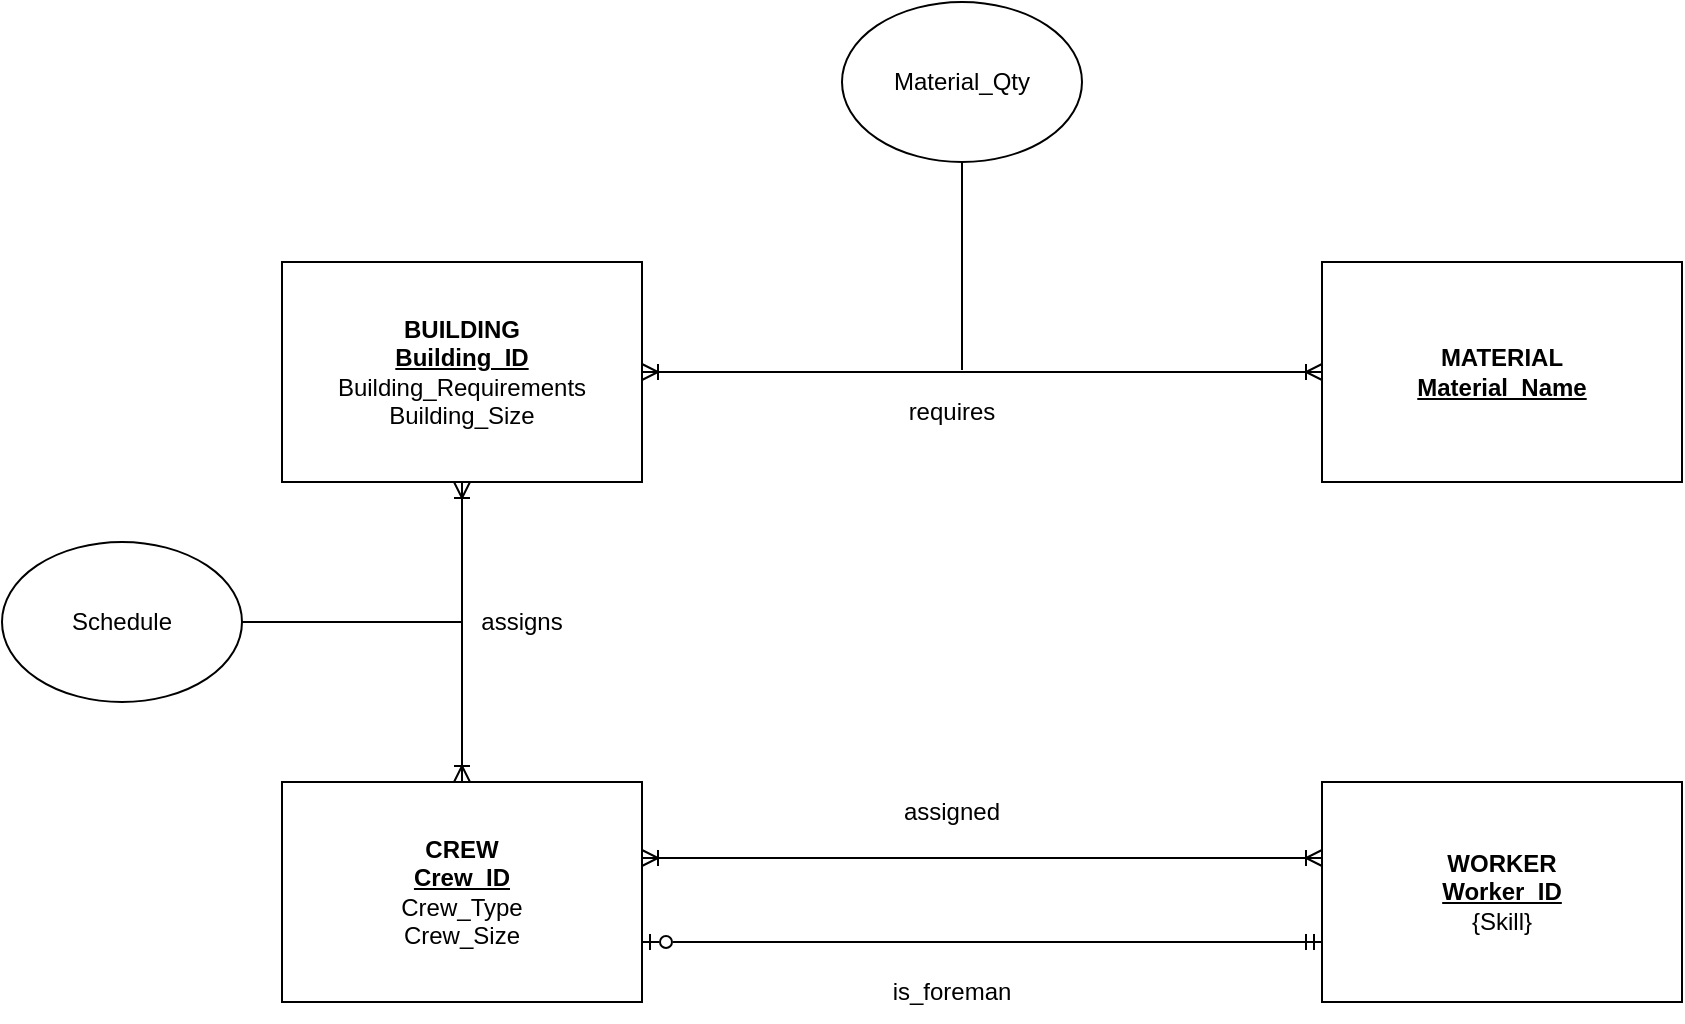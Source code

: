 <mxfile version="24.7.14">
  <diagram name="Page-1" id="IP5tvbaaJRMM7KlXOJkK">
    <mxGraphModel dx="1246" dy="681" grid="1" gridSize="10" guides="1" tooltips="1" connect="1" arrows="1" fold="1" page="1" pageScale="1" pageWidth="1169" pageHeight="827" math="0" shadow="0">
      <root>
        <mxCell id="0" />
        <mxCell id="1" parent="0" />
        <mxCell id="tr365use4i5TaQ1V_cGD-1" value="&lt;b&gt;BUILDING&lt;/b&gt;&lt;div&gt;&lt;b&gt;&lt;u&gt;Building_ID&lt;/u&gt;&lt;/b&gt;&lt;/div&gt;&lt;div&gt;Building_Requirements&lt;/div&gt;&lt;div&gt;Building_Size&lt;/div&gt;" style="rounded=0;whiteSpace=wrap;html=1;" vertex="1" parent="1">
          <mxGeometry x="220" y="140" width="180" height="110" as="geometry" />
        </mxCell>
        <mxCell id="tr365use4i5TaQ1V_cGD-2" value="&lt;b&gt;MATERIAL&lt;/b&gt;&lt;div&gt;&lt;b&gt;&lt;u&gt;Material_Name&lt;/u&gt;&lt;/b&gt;&lt;/div&gt;" style="rounded=0;whiteSpace=wrap;html=1;" vertex="1" parent="1">
          <mxGeometry x="740" y="140" width="180" height="110" as="geometry" />
        </mxCell>
        <mxCell id="tr365use4i5TaQ1V_cGD-3" value="&lt;b&gt;CREW&lt;/b&gt;&lt;div&gt;&lt;b&gt;&lt;u&gt;Crew_ID&lt;/u&gt;&lt;/b&gt;&lt;/div&gt;&lt;div&gt;Crew_Type&lt;/div&gt;&lt;div&gt;Crew_Size&lt;/div&gt;" style="rounded=0;whiteSpace=wrap;html=1;" vertex="1" parent="1">
          <mxGeometry x="220" y="400" width="180" height="110" as="geometry" />
        </mxCell>
        <mxCell id="tr365use4i5TaQ1V_cGD-4" value="&lt;b&gt;WORKER&lt;/b&gt;&lt;div&gt;&lt;b&gt;&lt;u&gt;Worker_ID&lt;/u&gt;&lt;/b&gt;&lt;/div&gt;&lt;div&gt;{Skill}&lt;/div&gt;" style="rounded=0;whiteSpace=wrap;html=1;" vertex="1" parent="1">
          <mxGeometry x="740" y="400" width="180" height="110" as="geometry" />
        </mxCell>
        <mxCell id="tr365use4i5TaQ1V_cGD-5" value="" style="endArrow=ERoneToMany;html=1;rounded=0;exitX=1;exitY=0.5;exitDx=0;exitDy=0;entryX=0;entryY=0.5;entryDx=0;entryDy=0;startArrow=ERoneToMany;startFill=0;endFill=0;" edge="1" parent="1" source="tr365use4i5TaQ1V_cGD-1" target="tr365use4i5TaQ1V_cGD-2">
          <mxGeometry width="50" height="50" relative="1" as="geometry">
            <mxPoint x="510" y="380" as="sourcePoint" />
            <mxPoint x="560" y="330" as="targetPoint" />
          </mxGeometry>
        </mxCell>
        <mxCell id="tr365use4i5TaQ1V_cGD-6" value="" style="endArrow=ERoneToMany;html=1;rounded=0;exitX=0.5;exitY=0;exitDx=0;exitDy=0;entryX=0.5;entryY=1;entryDx=0;entryDy=0;startArrow=ERoneToMany;startFill=0;endFill=0;" edge="1" parent="1" source="tr365use4i5TaQ1V_cGD-3" target="tr365use4i5TaQ1V_cGD-1">
          <mxGeometry width="50" height="50" relative="1" as="geometry">
            <mxPoint x="510" y="380" as="sourcePoint" />
            <mxPoint x="560" y="330" as="targetPoint" />
          </mxGeometry>
        </mxCell>
        <mxCell id="tr365use4i5TaQ1V_cGD-7" value="" style="endArrow=ERoneToMany;html=1;rounded=0;exitX=1;exitY=0.5;exitDx=0;exitDy=0;entryX=0;entryY=0.5;entryDx=0;entryDy=0;startArrow=ERoneToMany;startFill=0;endFill=0;" edge="1" parent="1">
          <mxGeometry width="50" height="50" relative="1" as="geometry">
            <mxPoint x="400" y="438" as="sourcePoint" />
            <mxPoint x="740" y="438" as="targetPoint" />
          </mxGeometry>
        </mxCell>
        <mxCell id="tr365use4i5TaQ1V_cGD-8" value="" style="endArrow=none;html=1;rounded=0;" edge="1" parent="1">
          <mxGeometry width="50" height="50" relative="1" as="geometry">
            <mxPoint x="560" y="90" as="sourcePoint" />
            <mxPoint x="560" y="194" as="targetPoint" />
          </mxGeometry>
        </mxCell>
        <mxCell id="tr365use4i5TaQ1V_cGD-9" value="" style="endArrow=none;html=1;rounded=0;" edge="1" parent="1">
          <mxGeometry width="50" height="50" relative="1" as="geometry">
            <mxPoint x="200" y="320" as="sourcePoint" />
            <mxPoint x="310" y="320" as="targetPoint" />
          </mxGeometry>
        </mxCell>
        <mxCell id="tr365use4i5TaQ1V_cGD-10" value="Material_Qty" style="ellipse;whiteSpace=wrap;html=1;" vertex="1" parent="1">
          <mxGeometry x="500" y="10" width="120" height="80" as="geometry" />
        </mxCell>
        <mxCell id="tr365use4i5TaQ1V_cGD-11" value="Schedule" style="ellipse;whiteSpace=wrap;html=1;" vertex="1" parent="1">
          <mxGeometry x="80" y="280" width="120" height="80" as="geometry" />
        </mxCell>
        <mxCell id="tr365use4i5TaQ1V_cGD-12" value="" style="endArrow=ERmandOne;html=1;rounded=0;exitX=1;exitY=0.5;exitDx=0;exitDy=0;entryX=0;entryY=0.5;entryDx=0;entryDy=0;startArrow=ERzeroToOne;startFill=0;endFill=0;" edge="1" parent="1">
          <mxGeometry width="50" height="50" relative="1" as="geometry">
            <mxPoint x="400" y="480" as="sourcePoint" />
            <mxPoint x="740" y="480" as="targetPoint" />
          </mxGeometry>
        </mxCell>
        <mxCell id="tr365use4i5TaQ1V_cGD-13" value="requires" style="text;html=1;align=center;verticalAlign=middle;whiteSpace=wrap;rounded=0;" vertex="1" parent="1">
          <mxGeometry x="525" y="200" width="60" height="30" as="geometry" />
        </mxCell>
        <mxCell id="tr365use4i5TaQ1V_cGD-14" value="assigns" style="text;html=1;align=center;verticalAlign=middle;whiteSpace=wrap;rounded=0;" vertex="1" parent="1">
          <mxGeometry x="310" y="305" width="60" height="30" as="geometry" />
        </mxCell>
        <mxCell id="tr365use4i5TaQ1V_cGD-15" value="assigned" style="text;html=1;align=center;verticalAlign=middle;whiteSpace=wrap;rounded=0;" vertex="1" parent="1">
          <mxGeometry x="525" y="400" width="60" height="30" as="geometry" />
        </mxCell>
        <mxCell id="tr365use4i5TaQ1V_cGD-16" value="is_foreman" style="text;html=1;align=center;verticalAlign=middle;whiteSpace=wrap;rounded=0;" vertex="1" parent="1">
          <mxGeometry x="525" y="490" width="60" height="30" as="geometry" />
        </mxCell>
      </root>
    </mxGraphModel>
  </diagram>
</mxfile>
